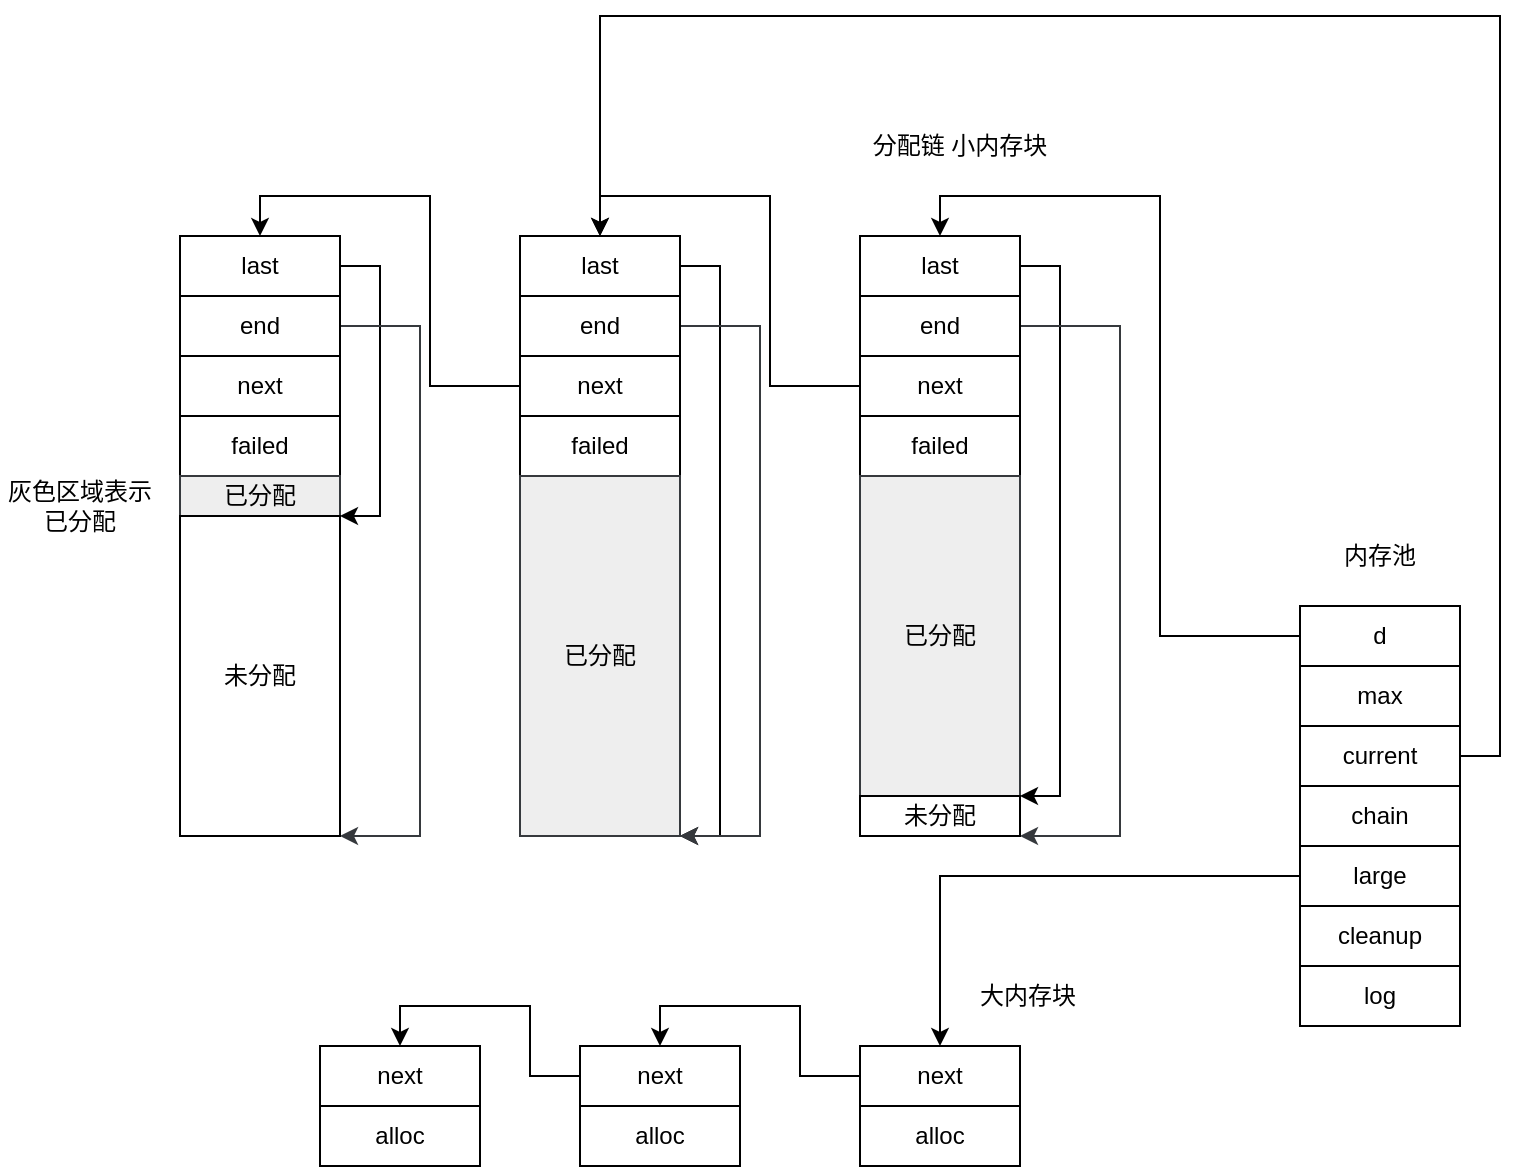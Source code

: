 <mxfile version="13.7.8" type="device"><diagram name="第 1 页" id="YWDM7RZVz8ybUGooO1c8"><mxGraphModel dx="1949" dy="686" grid="1" gridSize="10" guides="1" tooltips="1" connect="1" arrows="1" fold="1" page="1" pageScale="1" pageWidth="827" pageHeight="1169" math="0" shadow="0"><root><mxCell id="0"/><mxCell id="1" parent="0"/><mxCell id="kM86TZdRk_7oT4L1yOTW-4" style="edgeStyle=orthogonalEdgeStyle;rounded=0;orthogonalLoop=1;jettySize=auto;html=1;exitX=0;exitY=0.5;exitDx=0;exitDy=0;entryX=0.5;entryY=0;entryDx=0;entryDy=0;" parent="1" source="EFd3R1S9JCSJ4Oy8Y45F-1" target="zj6RfEPkVP6lrJsf1DTk-7" edge="1"><mxGeometry relative="1" as="geometry"/></mxCell><mxCell id="EFd3R1S9JCSJ4Oy8Y45F-1" value="d" style="rounded=0;whiteSpace=wrap;html=1;" parent="1" vertex="1"><mxGeometry x="520" y="365" width="80" height="30" as="geometry"/></mxCell><mxCell id="zj6RfEPkVP6lrJsf1DTk-1" value="max" style="rounded=0;whiteSpace=wrap;html=1;" parent="1" vertex="1"><mxGeometry x="520" y="395" width="80" height="30" as="geometry"/></mxCell><mxCell id="zj6RfEPkVP6lrJsf1DTk-2" value="log" style="rounded=0;whiteSpace=wrap;html=1;" parent="1" vertex="1"><mxGeometry x="520" y="545" width="80" height="30" as="geometry"/></mxCell><mxCell id="zj6RfEPkVP6lrJsf1DTk-3" value="chain" style="rounded=0;whiteSpace=wrap;html=1;" parent="1" vertex="1"><mxGeometry x="520" y="455" width="80" height="30" as="geometry"/></mxCell><mxCell id="zj6RfEPkVP6lrJsf1DTk-4" value="cleanup" style="rounded=0;whiteSpace=wrap;html=1;" parent="1" vertex="1"><mxGeometry x="520" y="515" width="80" height="30" as="geometry"/></mxCell><mxCell id="kM86TZdRk_7oT4L1yOTW-7" style="edgeStyle=orthogonalEdgeStyle;rounded=0;orthogonalLoop=1;jettySize=auto;html=1;exitX=1;exitY=0.5;exitDx=0;exitDy=0;entryX=0.5;entryY=0;entryDx=0;entryDy=0;" parent="1" source="zj6RfEPkVP6lrJsf1DTk-5" target="zj6RfEPkVP6lrJsf1DTk-13" edge="1"><mxGeometry relative="1" as="geometry"><mxPoint x="500" y="80" as="targetPoint"/><Array as="points"><mxPoint x="620" y="440"/><mxPoint x="620" y="70"/><mxPoint x="170" y="70"/></Array></mxGeometry></mxCell><mxCell id="zj6RfEPkVP6lrJsf1DTk-5" value="current" style="rounded=0;whiteSpace=wrap;html=1;" parent="1" vertex="1"><mxGeometry x="520" y="425" width="80" height="30" as="geometry"/></mxCell><mxCell id="kM86TZdRk_7oT4L1yOTW-1" style="edgeStyle=orthogonalEdgeStyle;rounded=0;orthogonalLoop=1;jettySize=auto;html=1;exitX=0;exitY=0.5;exitDx=0;exitDy=0;" parent="1" source="zj6RfEPkVP6lrJsf1DTk-6" target="zj6RfEPkVP6lrJsf1DTk-27" edge="1"><mxGeometry relative="1" as="geometry"/></mxCell><mxCell id="zj6RfEPkVP6lrJsf1DTk-6" value="large" style="rounded=0;whiteSpace=wrap;html=1;" parent="1" vertex="1"><mxGeometry x="520" y="485" width="80" height="30" as="geometry"/></mxCell><mxCell id="kM86TZdRk_7oT4L1yOTW-11" style="edgeStyle=orthogonalEdgeStyle;rounded=0;orthogonalLoop=1;jettySize=auto;html=1;exitX=1;exitY=0.5;exitDx=0;exitDy=0;entryX=1;entryY=0;entryDx=0;entryDy=0;" parent="1" source="zj6RfEPkVP6lrJsf1DTk-7" target="zj6RfEPkVP6lrJsf1DTk-12" edge="1"><mxGeometry relative="1" as="geometry"><Array as="points"><mxPoint x="400" y="195"/><mxPoint x="400" y="460"/></Array></mxGeometry></mxCell><mxCell id="zj6RfEPkVP6lrJsf1DTk-7" value="last" style="rounded=0;whiteSpace=wrap;html=1;" parent="1" vertex="1"><mxGeometry x="300" y="180" width="80" height="30" as="geometry"/></mxCell><mxCell id="kM86TZdRk_7oT4L1yOTW-12" style="edgeStyle=orthogonalEdgeStyle;rounded=0;orthogonalLoop=1;jettySize=auto;html=1;exitX=1;exitY=0.5;exitDx=0;exitDy=0;entryX=1;entryY=1;entryDx=0;entryDy=0;fillColor=#cce5ff;strokeColor=#36393d;" parent="1" source="zj6RfEPkVP6lrJsf1DTk-8" target="zj6RfEPkVP6lrJsf1DTk-12" edge="1"><mxGeometry relative="1" as="geometry"><Array as="points"><mxPoint x="430" y="225"/><mxPoint x="430" y="480"/></Array></mxGeometry></mxCell><mxCell id="zj6RfEPkVP6lrJsf1DTk-8" value="end" style="rounded=0;whiteSpace=wrap;html=1;" parent="1" vertex="1"><mxGeometry x="300" y="210" width="80" height="30" as="geometry"/></mxCell><mxCell id="zj6RfEPkVP6lrJsf1DTk-9" value="failed" style="rounded=0;whiteSpace=wrap;html=1;" parent="1" vertex="1"><mxGeometry x="300" y="270" width="80" height="30" as="geometry"/></mxCell><mxCell id="kM86TZdRk_7oT4L1yOTW-5" style="edgeStyle=orthogonalEdgeStyle;rounded=0;orthogonalLoop=1;jettySize=auto;html=1;exitX=0;exitY=0.5;exitDx=0;exitDy=0;entryX=0.5;entryY=0;entryDx=0;entryDy=0;" parent="1" source="zj6RfEPkVP6lrJsf1DTk-10" target="zj6RfEPkVP6lrJsf1DTk-13" edge="1"><mxGeometry relative="1" as="geometry"/></mxCell><mxCell id="zj6RfEPkVP6lrJsf1DTk-10" value="next" style="rounded=0;whiteSpace=wrap;html=1;" parent="1" vertex="1"><mxGeometry x="300" y="240" width="80" height="30" as="geometry"/></mxCell><mxCell id="zj6RfEPkVP6lrJsf1DTk-19" style="edgeStyle=orthogonalEdgeStyle;rounded=0;orthogonalLoop=1;jettySize=auto;html=1;" parent="1" source="zj6RfEPkVP6lrJsf1DTk-11" target="zj6RfEPkVP6lrJsf1DTk-12" edge="1"><mxGeometry relative="1" as="geometry"/></mxCell><mxCell id="zj6RfEPkVP6lrJsf1DTk-11" value="已分配" style="rounded=0;whiteSpace=wrap;html=1;fillColor=#eeeeee;strokeColor=#36393d;" parent="1" vertex="1"><mxGeometry x="300" y="300" width="80" height="160" as="geometry"/></mxCell><mxCell id="zj6RfEPkVP6lrJsf1DTk-12" value="未分配" style="rounded=0;whiteSpace=wrap;html=1;" parent="1" vertex="1"><mxGeometry x="300" y="460" width="80" height="20" as="geometry"/></mxCell><mxCell id="kM86TZdRk_7oT4L1yOTW-13" style="edgeStyle=orthogonalEdgeStyle;rounded=0;orthogonalLoop=1;jettySize=auto;html=1;exitX=1;exitY=0.5;exitDx=0;exitDy=0;entryX=1;entryY=1;entryDx=0;entryDy=0;" parent="1" source="zj6RfEPkVP6lrJsf1DTk-13" target="zj6RfEPkVP6lrJsf1DTk-17" edge="1"><mxGeometry relative="1" as="geometry"><Array as="points"><mxPoint x="230" y="195"/><mxPoint x="230" y="480"/></Array></mxGeometry></mxCell><mxCell id="zj6RfEPkVP6lrJsf1DTk-13" value="last" style="rounded=0;whiteSpace=wrap;html=1;" parent="1" vertex="1"><mxGeometry x="130" y="180" width="80" height="30" as="geometry"/></mxCell><mxCell id="kM86TZdRk_7oT4L1yOTW-14" style="edgeStyle=orthogonalEdgeStyle;rounded=0;orthogonalLoop=1;jettySize=auto;html=1;exitX=1;exitY=0.5;exitDx=0;exitDy=0;fillColor=#cce5ff;strokeColor=#36393d;" parent="1" source="zj6RfEPkVP6lrJsf1DTk-14" edge="1"><mxGeometry relative="1" as="geometry"><mxPoint x="210" y="480" as="targetPoint"/><Array as="points"><mxPoint x="250" y="225"/><mxPoint x="250" y="480"/></Array></mxGeometry></mxCell><mxCell id="zj6RfEPkVP6lrJsf1DTk-14" value="end" style="rounded=0;whiteSpace=wrap;html=1;" parent="1" vertex="1"><mxGeometry x="130" y="210" width="80" height="30" as="geometry"/></mxCell><mxCell id="zj6RfEPkVP6lrJsf1DTk-15" value="failed" style="rounded=0;whiteSpace=wrap;html=1;" parent="1" vertex="1"><mxGeometry x="130" y="270" width="80" height="30" as="geometry"/></mxCell><mxCell id="kM86TZdRk_7oT4L1yOTW-6" style="edgeStyle=orthogonalEdgeStyle;rounded=0;orthogonalLoop=1;jettySize=auto;html=1;exitX=0;exitY=0.5;exitDx=0;exitDy=0;entryX=0.5;entryY=0;entryDx=0;entryDy=0;" parent="1" source="zj6RfEPkVP6lrJsf1DTk-16" target="zj6RfEPkVP6lrJsf1DTk-21" edge="1"><mxGeometry relative="1" as="geometry"/></mxCell><mxCell id="zj6RfEPkVP6lrJsf1DTk-16" value="next" style="rounded=0;whiteSpace=wrap;html=1;" parent="1" vertex="1"><mxGeometry x="130" y="240" width="80" height="30" as="geometry"/></mxCell><mxCell id="zj6RfEPkVP6lrJsf1DTk-17" value="已分配" style="rounded=0;whiteSpace=wrap;html=1;fillColor=#eeeeee;strokeColor=#36393d;" parent="1" vertex="1"><mxGeometry x="130" y="300" width="80" height="180" as="geometry"/></mxCell><mxCell id="kM86TZdRk_7oT4L1yOTW-16" style="edgeStyle=orthogonalEdgeStyle;rounded=0;orthogonalLoop=1;jettySize=auto;html=1;exitX=1;exitY=0.5;exitDx=0;exitDy=0;entryX=1;entryY=0;entryDx=0;entryDy=0;" parent="1" source="zj6RfEPkVP6lrJsf1DTk-21" target="zj6RfEPkVP6lrJsf1DTk-26" edge="1"><mxGeometry relative="1" as="geometry"><Array as="points"><mxPoint x="60" y="195"/><mxPoint x="60" y="320"/></Array></mxGeometry></mxCell><mxCell id="zj6RfEPkVP6lrJsf1DTk-21" value="last" style="rounded=0;whiteSpace=wrap;html=1;" parent="1" vertex="1"><mxGeometry x="-40" y="180" width="80" height="30" as="geometry"/></mxCell><mxCell id="kM86TZdRk_7oT4L1yOTW-15" style="edgeStyle=orthogonalEdgeStyle;rounded=0;orthogonalLoop=1;jettySize=auto;html=1;exitX=1;exitY=0.5;exitDx=0;exitDy=0;entryX=1;entryY=1;entryDx=0;entryDy=0;fillColor=#cce5ff;strokeColor=#36393d;" parent="1" source="zj6RfEPkVP6lrJsf1DTk-22" target="zj6RfEPkVP6lrJsf1DTk-26" edge="1"><mxGeometry relative="1" as="geometry"><Array as="points"><mxPoint x="80" y="225"/><mxPoint x="80" y="480"/></Array></mxGeometry></mxCell><mxCell id="zj6RfEPkVP6lrJsf1DTk-22" value="end" style="rounded=0;whiteSpace=wrap;html=1;" parent="1" vertex="1"><mxGeometry x="-40" y="210" width="80" height="30" as="geometry"/></mxCell><mxCell id="zj6RfEPkVP6lrJsf1DTk-23" value="failed" style="rounded=0;whiteSpace=wrap;html=1;" parent="1" vertex="1"><mxGeometry x="-40" y="270" width="80" height="30" as="geometry"/></mxCell><mxCell id="zj6RfEPkVP6lrJsf1DTk-24" value="next" style="rounded=0;whiteSpace=wrap;html=1;" parent="1" vertex="1"><mxGeometry x="-40" y="240" width="80" height="30" as="geometry"/></mxCell><mxCell id="zj6RfEPkVP6lrJsf1DTk-25" value="已分配" style="rounded=0;whiteSpace=wrap;html=1;fillColor=#eeeeee;strokeColor=#36393d;" parent="1" vertex="1"><mxGeometry x="-40" y="300" width="80" height="20" as="geometry"/></mxCell><mxCell id="zj6RfEPkVP6lrJsf1DTk-26" value="未分配" style="rounded=0;whiteSpace=wrap;html=1;" parent="1" vertex="1"><mxGeometry x="-40" y="320" width="80" height="160" as="geometry"/></mxCell><mxCell id="kM86TZdRk_7oT4L1yOTW-2" style="edgeStyle=orthogonalEdgeStyle;rounded=0;orthogonalLoop=1;jettySize=auto;html=1;exitX=0;exitY=0.5;exitDx=0;exitDy=0;entryX=0.5;entryY=0;entryDx=0;entryDy=0;" parent="1" source="zj6RfEPkVP6lrJsf1DTk-27" target="zj6RfEPkVP6lrJsf1DTk-29" edge="1"><mxGeometry relative="1" as="geometry"/></mxCell><mxCell id="zj6RfEPkVP6lrJsf1DTk-27" value="next" style="rounded=0;whiteSpace=wrap;html=1;" parent="1" vertex="1"><mxGeometry x="300" y="585" width="80" height="30" as="geometry"/></mxCell><mxCell id="zj6RfEPkVP6lrJsf1DTk-28" value="alloc" style="rounded=0;whiteSpace=wrap;html=1;" parent="1" vertex="1"><mxGeometry x="300" y="615" width="80" height="30" as="geometry"/></mxCell><mxCell id="kM86TZdRk_7oT4L1yOTW-3" style="edgeStyle=orthogonalEdgeStyle;rounded=0;orthogonalLoop=1;jettySize=auto;html=1;exitX=0;exitY=0.5;exitDx=0;exitDy=0;entryX=0.5;entryY=0;entryDx=0;entryDy=0;" parent="1" source="zj6RfEPkVP6lrJsf1DTk-29" target="zj6RfEPkVP6lrJsf1DTk-31" edge="1"><mxGeometry relative="1" as="geometry"/></mxCell><mxCell id="zj6RfEPkVP6lrJsf1DTk-29" value="next" style="rounded=0;whiteSpace=wrap;html=1;" parent="1" vertex="1"><mxGeometry x="160" y="585" width="80" height="30" as="geometry"/></mxCell><mxCell id="zj6RfEPkVP6lrJsf1DTk-30" value="alloc" style="rounded=0;whiteSpace=wrap;html=1;" parent="1" vertex="1"><mxGeometry x="160" y="615" width="80" height="30" as="geometry"/></mxCell><mxCell id="zj6RfEPkVP6lrJsf1DTk-31" value="next" style="rounded=0;whiteSpace=wrap;html=1;" parent="1" vertex="1"><mxGeometry x="30" y="585" width="80" height="30" as="geometry"/></mxCell><mxCell id="zj6RfEPkVP6lrJsf1DTk-32" value="alloc" style="rounded=0;whiteSpace=wrap;html=1;" parent="1" vertex="1"><mxGeometry x="30" y="615" width="80" height="30" as="geometry"/></mxCell><mxCell id="kM86TZdRk_7oT4L1yOTW-8" value="灰色区域表示已分配" style="text;html=1;align=center;verticalAlign=middle;whiteSpace=wrap;rounded=0;" parent="1" vertex="1"><mxGeometry x="-130" y="300" width="80" height="30" as="geometry"/></mxCell><mxCell id="kM86TZdRk_7oT4L1yOTW-9" value="分配链 小内存块" style="text;html=1;align=center;verticalAlign=middle;whiteSpace=wrap;rounded=0;" parent="1" vertex="1"><mxGeometry x="300" y="120" width="100" height="30" as="geometry"/></mxCell><mxCell id="kM86TZdRk_7oT4L1yOTW-10" value="大内存块" style="text;html=1;align=center;verticalAlign=middle;whiteSpace=wrap;rounded=0;" parent="1" vertex="1"><mxGeometry x="354" y="545" width="60" height="30" as="geometry"/></mxCell><mxCell id="Kkxao2DSA3PfDc6fqDuA-1" value="内存池" style="text;html=1;strokeColor=none;fillColor=none;align=center;verticalAlign=middle;whiteSpace=wrap;rounded=0;" vertex="1" parent="1"><mxGeometry x="540" y="330" width="40" height="20" as="geometry"/></mxCell></root></mxGraphModel></diagram></mxfile>